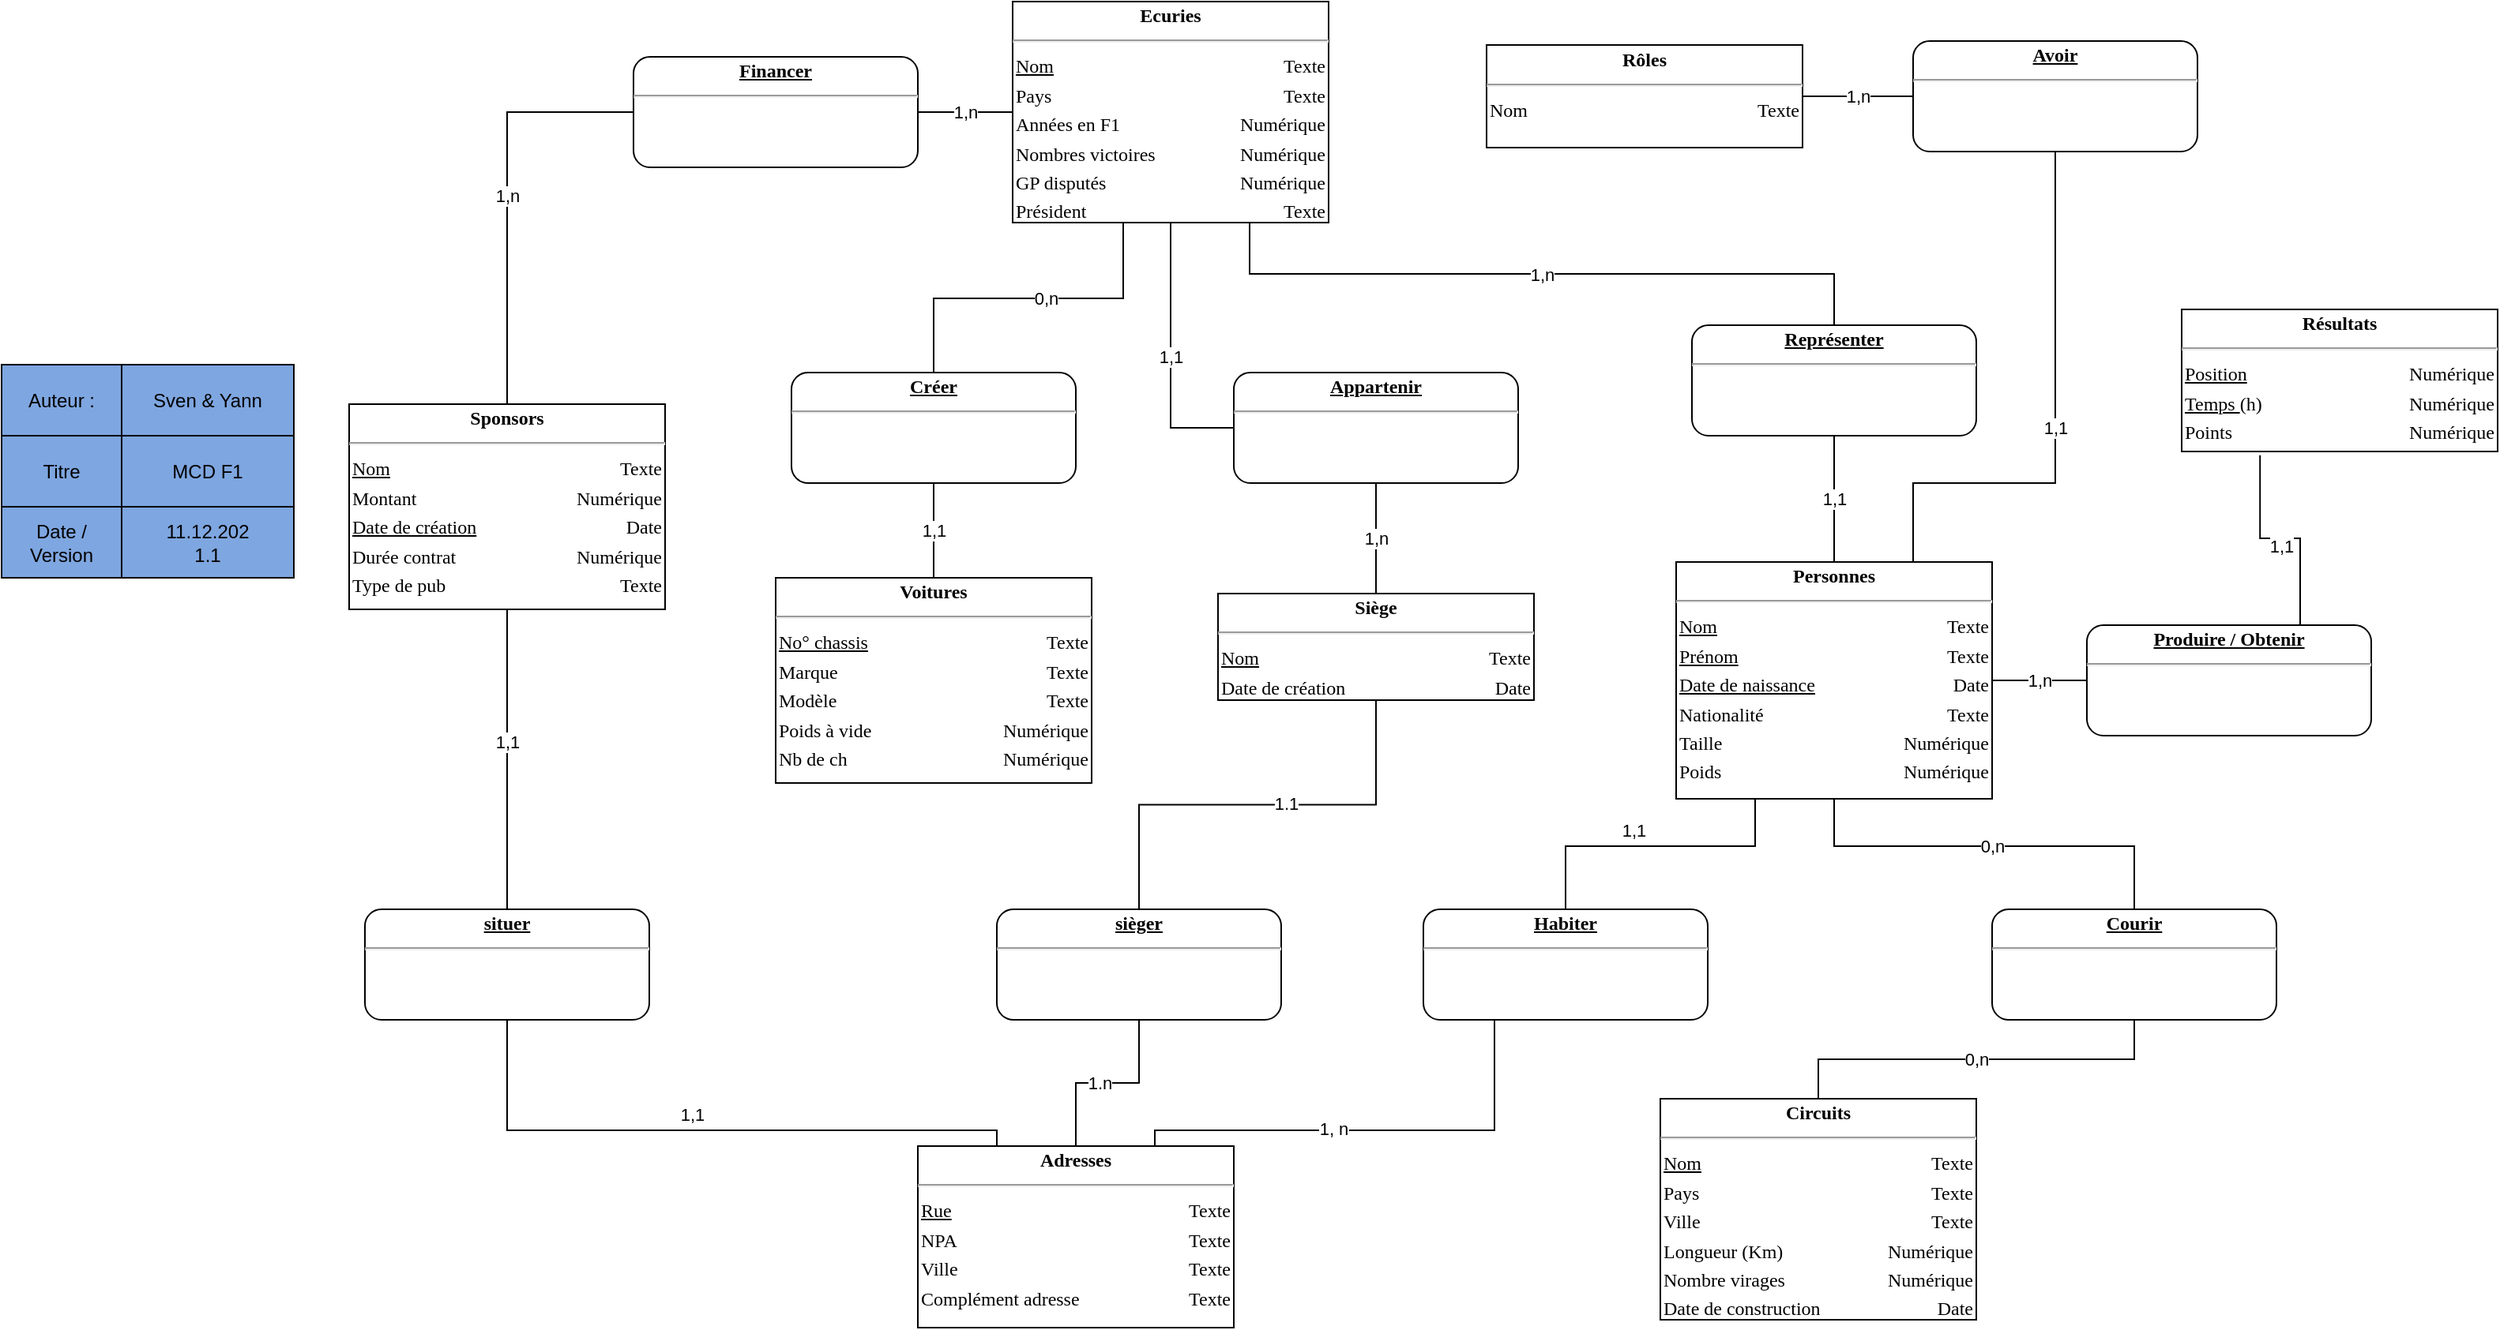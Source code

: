 <mxfile version="13.7.3" type="device"><diagram id="p0hNzrpb8Qug_phKHFVZ" name="Page-1"><mxGraphModel dx="4757" dy="2303" grid="1" gridSize="10" guides="1" tooltips="1" connect="1" arrows="1" fold="1" page="1" pageScale="1" pageWidth="1654" pageHeight="1169" math="0" shadow="0"><root><mxCell id="0"/><mxCell id="1" parent="0"/><mxCell id="Kp-vCIMaHbCbsByzR3kw-21" value="1,n" style="edgeStyle=orthogonalEdgeStyle;rounded=0;orthogonalLoop=1;jettySize=auto;html=1;exitX=0.75;exitY=1;exitDx=0;exitDy=0;entryX=0.5;entryY=0;entryDx=0;entryDy=0;endArrow=none;endFill=0;" parent="1" source="Kp-vCIMaHbCbsByzR3kw-7" target="Kp-vCIMaHbCbsByzR3kw-14" edge="1"><mxGeometry relative="1" as="geometry"/></mxCell><mxCell id="Kp-vCIMaHbCbsByzR3kw-25" value="1,1" style="edgeStyle=orthogonalEdgeStyle;rounded=0;orthogonalLoop=1;jettySize=auto;html=1;exitX=0.5;exitY=1;exitDx=0;exitDy=0;entryX=0;entryY=0.5;entryDx=0;entryDy=0;endArrow=none;endFill=0;" parent="1" source="Kp-vCIMaHbCbsByzR3kw-7" target="Kp-vCIMaHbCbsByzR3kw-20" edge="1"><mxGeometry relative="1" as="geometry"/></mxCell><mxCell id="Kp-vCIMaHbCbsByzR3kw-40" value="0,n" style="edgeStyle=orthogonalEdgeStyle;rounded=0;orthogonalLoop=1;jettySize=auto;html=1;exitX=0.25;exitY=1;exitDx=0;exitDy=0;entryX=0.5;entryY=0;entryDx=0;entryDy=0;endArrow=none;endFill=0;" parent="1" source="Kp-vCIMaHbCbsByzR3kw-7" target="Kp-vCIMaHbCbsByzR3kw-39" edge="1"><mxGeometry relative="1" as="geometry"><Array as="points"><mxPoint x="-920" y="288"/><mxPoint x="-1040" y="288"/></Array></mxGeometry></mxCell><mxCell id="Kp-vCIMaHbCbsByzR3kw-7" value="&lt;div style=&quot;box-sizing: border-box ; width: 100% ; padding: 2px&quot;&gt;&lt;b&gt;Ecuries&lt;/b&gt;&lt;/div&gt;&lt;hr&gt;&lt;table style=&quot;width: 100% ; font-size: 1em&quot; cellpadding=&quot;2&quot; cellspacing=&quot;0&quot;&gt;&lt;tbody&gt;&lt;tr&gt;&lt;td style=&quot;text-align: left&quot;&gt;&lt;u&gt;Nom&lt;/u&gt;&lt;/td&gt;&lt;td style=&quot;text-align: right&quot;&gt;Texte&lt;br&gt;&lt;/td&gt;&lt;/tr&gt;&lt;tr&gt;&lt;td style=&quot;text-align: left&quot;&gt;Pays&lt;br&gt;&lt;/td&gt;&lt;td style=&quot;text-align: right&quot;&gt;Texte&lt;br&gt;&lt;/td&gt;&lt;/tr&gt;&lt;tr&gt;&lt;td style=&quot;text-align: left&quot;&gt;Années en F1&lt;/td&gt;&lt;td style=&quot;text-align: right&quot;&gt;Numérique&lt;br&gt;&lt;/td&gt;&lt;/tr&gt;&lt;tr&gt;&lt;td style=&quot;text-align: left&quot;&gt;Nombres victoires&lt;/td&gt;&lt;td style=&quot;text-align: right&quot;&gt;Numérique&lt;/td&gt;&lt;/tr&gt;&lt;tr&gt;&lt;td style=&quot;text-align: left&quot;&gt;GP disputés&lt;/td&gt;&lt;td style=&quot;text-align: right&quot;&gt;Numérique&lt;/td&gt;&lt;/tr&gt;&lt;tr&gt;&lt;td style=&quot;text-align: left&quot;&gt;Président&lt;/td&gt;&lt;td style=&quot;text-align: right&quot;&gt;Texte&lt;/td&gt;&lt;/tr&gt;&lt;/tbody&gt;&lt;/table&gt;" style="verticalAlign=top;align=center;overflow=fill;html=1;rounded=0;shadow=0;comic=0;labelBackgroundColor=none;strokeColor=#000000;strokeWidth=1;fillColor=#ffffff;fontFamily=Verdana;fontSize=12;fontColor=#000000;" parent="1" vertex="1"><mxGeometry x="-990" y="100" width="200" height="140" as="geometry"/></mxCell><mxCell id="Kp-vCIMaHbCbsByzR3kw-17" value="1,n" style="edgeStyle=orthogonalEdgeStyle;rounded=0;orthogonalLoop=1;jettySize=auto;html=1;exitX=0.5;exitY=0;exitDx=0;exitDy=0;entryX=0;entryY=0.5;entryDx=0;entryDy=0;endArrow=none;endFill=0;" parent="1" source="Kp-vCIMaHbCbsByzR3kw-8" target="Kp-vCIMaHbCbsByzR3kw-16" edge="1"><mxGeometry relative="1" as="geometry"/></mxCell><mxCell id="1D_Q2oeQnDk2MMy51cUy-13" style="edgeStyle=orthogonalEdgeStyle;rounded=0;orthogonalLoop=1;jettySize=auto;html=1;exitX=0.5;exitY=1;exitDx=0;exitDy=0;entryX=0.5;entryY=0;entryDx=0;entryDy=0;endArrow=none;endFill=0;" parent="1" source="Kp-vCIMaHbCbsByzR3kw-8" target="1D_Q2oeQnDk2MMy51cUy-9" edge="1"><mxGeometry relative="1" as="geometry"/></mxCell><mxCell id="mrUoFrG_KdW3Fah00uZw-1" value="1,1" style="edgeLabel;html=1;align=center;verticalAlign=middle;resizable=0;points=[];" parent="1D_Q2oeQnDk2MMy51cUy-13" vertex="1" connectable="0"><mxGeometry x="-0.292" y="1" relative="1" as="geometry"><mxPoint x="-1" y="16.67" as="offset"/></mxGeometry></mxCell><mxCell id="Kp-vCIMaHbCbsByzR3kw-8" value="&lt;div style=&quot;box-sizing: border-box ; width: 100% ; padding: 2px&quot;&gt;&lt;span style=&quot;background-color: rgb(255 , 255 , 255)&quot;&gt;&lt;b&gt;Sponsors&lt;/b&gt;&lt;/span&gt;&lt;/div&gt;&lt;hr&gt;&lt;table style=&quot;width: 100% ; font-size: 1em&quot; cellpadding=&quot;2&quot; cellspacing=&quot;0&quot;&gt;&lt;tbody&gt;&lt;tr&gt;&lt;td style=&quot;text-align: left&quot;&gt;&lt;u&gt;Nom&lt;/u&gt;&lt;/td&gt;&lt;td style=&quot;text-align: right&quot;&gt;Texte&lt;br&gt;&lt;/td&gt;&lt;/tr&gt;&lt;tr&gt;&lt;td style=&quot;text-align: left&quot;&gt;Montant&lt;/td&gt;&lt;td style=&quot;text-align: right&quot;&gt;Numérique&lt;br&gt;&lt;/td&gt;&lt;/tr&gt;&lt;tr&gt;&lt;td style=&quot;text-align: left&quot;&gt;&lt;u&gt;Date de création&lt;/u&gt;&lt;/td&gt;&lt;td style=&quot;text-align: right&quot;&gt;Date&lt;br&gt;&lt;/td&gt;&lt;/tr&gt;&lt;tr&gt;&lt;td style=&quot;text-align: left&quot;&gt;Durée contrat&lt;/td&gt;&lt;td style=&quot;text-align: right&quot;&gt;Numérique&lt;/td&gt;&lt;/tr&gt;&lt;tr&gt;&lt;td style=&quot;text-align: left&quot;&gt;Type de pub&lt;/td&gt;&lt;td style=&quot;text-align: right&quot;&gt;Texte&lt;/td&gt;&lt;/tr&gt;&lt;/tbody&gt;&lt;/table&gt;" style="verticalAlign=top;align=center;overflow=fill;html=1;rounded=0;shadow=0;comic=0;labelBackgroundColor=none;strokeColor=#000000;strokeWidth=1;fillColor=#ffffff;fontFamily=Verdana;fontSize=12;fontColor=#000000;" parent="1" vertex="1"><mxGeometry x="-1410" y="355" width="200" height="130" as="geometry"/></mxCell><mxCell id="Kp-vCIMaHbCbsByzR3kw-30" value="0,n" style="edgeStyle=orthogonalEdgeStyle;rounded=0;orthogonalLoop=1;jettySize=auto;html=1;exitX=0.5;exitY=1;exitDx=0;exitDy=0;endArrow=none;endFill=0;entryX=0.5;entryY=0;entryDx=0;entryDy=0;" parent="1" source="Kp-vCIMaHbCbsByzR3kw-10" target="Kp-vCIMaHbCbsByzR3kw-29" edge="1"><mxGeometry relative="1" as="geometry"><mxPoint x="-450" y="805" as="targetPoint"/><Array as="points"><mxPoint x="-470" y="635"/><mxPoint x="-280" y="635"/></Array></mxGeometry></mxCell><mxCell id="1D_Q2oeQnDk2MMy51cUy-7" style="edgeStyle=orthogonalEdgeStyle;rounded=0;orthogonalLoop=1;jettySize=auto;html=1;exitX=0.25;exitY=1;exitDx=0;exitDy=0;entryX=0.5;entryY=0;entryDx=0;entryDy=0;endArrow=none;endFill=0;" parent="1" source="Kp-vCIMaHbCbsByzR3kw-10" target="1D_Q2oeQnDk2MMy51cUy-3" edge="1"><mxGeometry relative="1" as="geometry"><Array as="points"><mxPoint x="-520" y="635"/><mxPoint x="-640" y="635"/></Array></mxGeometry></mxCell><mxCell id="mrUoFrG_KdW3Fah00uZw-5" value="1,1" style="edgeLabel;html=1;align=center;verticalAlign=middle;resizable=0;points=[];" parent="1D_Q2oeQnDk2MMy51cUy-7" vertex="1" connectable="0"><mxGeometry x="0.126" y="1" relative="1" as="geometry"><mxPoint y="-11" as="offset"/></mxGeometry></mxCell><mxCell id="Kp-vCIMaHbCbsByzR3kw-10" value="&lt;div style=&quot;box-sizing: border-box ; width: 100% ; padding: 2px&quot;&gt;&lt;span style=&quot;background-color: rgb(255 , 255 , 255)&quot;&gt;&lt;b&gt;Personnes&lt;/b&gt;&lt;/span&gt;&lt;/div&gt;&lt;hr&gt;&lt;table style=&quot;width: 100% ; font-size: 1em&quot; cellpadding=&quot;2&quot; cellspacing=&quot;0&quot;&gt;&lt;tbody&gt;&lt;tr&gt;&lt;td style=&quot;text-align: left&quot;&gt;&lt;u&gt;Nom&lt;/u&gt;&lt;/td&gt;&lt;td style=&quot;text-align: right&quot;&gt;Texte&lt;/td&gt;&lt;/tr&gt;&lt;tr&gt;&lt;td style=&quot;text-align: left&quot;&gt;&lt;u&gt;Prénom&lt;/u&gt;&lt;br&gt;&lt;/td&gt;&lt;td style=&quot;text-align: right&quot;&gt;Texte&lt;/td&gt;&lt;/tr&gt;&lt;tr&gt;&lt;td style=&quot;text-align: left&quot;&gt;&lt;u&gt;Date de naissance&lt;/u&gt;&lt;/td&gt;&lt;td style=&quot;text-align: right&quot;&gt;Date&lt;/td&gt;&lt;/tr&gt;&lt;tr&gt;&lt;td style=&quot;text-align: left&quot;&gt;Nationalité&lt;/td&gt;&lt;td style=&quot;text-align: right&quot;&gt;Texte&lt;/td&gt;&lt;/tr&gt;&lt;tr&gt;&lt;td style=&quot;text-align: left&quot;&gt;Taille&lt;/td&gt;&lt;td style=&quot;text-align: right&quot;&gt;Numérique&lt;/td&gt;&lt;/tr&gt;&lt;tr&gt;&lt;td style=&quot;text-align: left&quot;&gt;Poids&lt;/td&gt;&lt;td style=&quot;text-align: right&quot;&gt;Numérique&lt;/td&gt;&lt;/tr&gt;&lt;tr&gt;&lt;td style=&quot;text-align: left&quot;&gt;&lt;br&gt;&lt;/td&gt;&lt;td style=&quot;text-align: right&quot;&gt;&lt;br&gt;&lt;/td&gt;&lt;/tr&gt;&lt;/tbody&gt;&lt;/table&gt;" style="verticalAlign=top;align=center;overflow=fill;html=1;rounded=0;shadow=0;comic=0;labelBackgroundColor=none;strokeColor=#000000;strokeWidth=1;fillColor=#ffffff;fontFamily=Verdana;fontSize=12;fontColor=#000000;" parent="1" vertex="1"><mxGeometry x="-570" y="455" width="200" height="150" as="geometry"/></mxCell><mxCell id="1D_Q2oeQnDk2MMy51cUy-11" style="edgeStyle=orthogonalEdgeStyle;rounded=0;orthogonalLoop=1;jettySize=auto;html=1;exitX=0.5;exitY=1;exitDx=0;exitDy=0;entryX=0.5;entryY=0;entryDx=0;entryDy=0;endArrow=none;endFill=0;" parent="1" source="Kp-vCIMaHbCbsByzR3kw-11" target="1D_Q2oeQnDk2MMy51cUy-8" edge="1"><mxGeometry relative="1" as="geometry"/></mxCell><mxCell id="mrUoFrG_KdW3Fah00uZw-3" value="1.1" style="edgeLabel;html=1;align=center;verticalAlign=middle;resizable=0;points=[];" parent="1D_Q2oeQnDk2MMy51cUy-11" vertex="1" connectable="0"><mxGeometry x="-0.121" y="-1" relative="1" as="geometry"><mxPoint as="offset"/></mxGeometry></mxCell><mxCell id="Kp-vCIMaHbCbsByzR3kw-11" value="&lt;div style=&quot;box-sizing: border-box ; width: 100% ; padding: 2px&quot;&gt;&lt;span style=&quot;background-color: rgb(255 , 255 , 255)&quot;&gt;&lt;b&gt;Siège&lt;/b&gt;&lt;/span&gt;&lt;/div&gt;&lt;hr&gt;&lt;table style=&quot;width: 100% ; font-size: 1em&quot; cellpadding=&quot;2&quot; cellspacing=&quot;0&quot;&gt;&lt;tbody&gt;&lt;tr&gt;&lt;td style=&quot;text-align: left&quot;&gt;&lt;u&gt;Nom&lt;/u&gt;&lt;/td&gt;&lt;td style=&quot;text-align: right&quot;&gt;Texte&lt;/td&gt;&lt;/tr&gt;&lt;tr&gt;&lt;td style=&quot;text-align: left&quot;&gt;Date de création&lt;br&gt;&lt;/td&gt;&lt;td style=&quot;text-align: right&quot;&gt;Date&lt;/td&gt;&lt;/tr&gt;&lt;tr&gt;&lt;td style=&quot;text-align: left&quot;&gt;&lt;/td&gt;&lt;td style=&quot;text-align: right&quot;&gt;&lt;/td&gt;&lt;/tr&gt;&lt;tr&gt;&lt;td&gt;&lt;br&gt;&lt;/td&gt;&lt;td&gt;&lt;br&gt;&lt;/td&gt;&lt;/tr&gt;&lt;/tbody&gt;&lt;/table&gt;" style="verticalAlign=top;align=center;overflow=fill;html=1;rounded=0;shadow=0;comic=0;labelBackgroundColor=none;strokeColor=#000000;strokeWidth=1;fillColor=#ffffff;fontFamily=Verdana;fontSize=12;fontColor=#000000;" parent="1" vertex="1"><mxGeometry x="-860" y="475" width="200" height="67.5" as="geometry"/></mxCell><mxCell id="Kp-vCIMaHbCbsByzR3kw-34" value="1,1" style="edgeStyle=orthogonalEdgeStyle;rounded=0;orthogonalLoop=1;jettySize=auto;html=1;exitX=0.248;exitY=1.026;exitDx=0;exitDy=0;entryX=0.75;entryY=0;entryDx=0;entryDy=0;endArrow=none;endFill=0;exitPerimeter=0;" parent="1" source="Kp-vCIMaHbCbsByzR3kw-12" target="Kp-vCIMaHbCbsByzR3kw-27" edge="1"><mxGeometry y="-5" relative="1" as="geometry"><mxPoint as="offset"/></mxGeometry></mxCell><mxCell id="Kp-vCIMaHbCbsByzR3kw-12" value="&lt;div style=&quot;box-sizing: border-box ; width: 100% ; padding: 2px&quot;&gt;&lt;span style=&quot;background-color: rgb(255 , 255 , 255)&quot;&gt;&lt;b&gt;Résultats&lt;/b&gt;&lt;/span&gt;&lt;/div&gt;&lt;hr&gt;&lt;table style=&quot;width: 100% ; font-size: 1em&quot; cellpadding=&quot;2&quot; cellspacing=&quot;0&quot;&gt;&lt;tbody&gt;&lt;tr&gt;&lt;td style=&quot;text-align: left&quot;&gt;&lt;u&gt;Position&lt;/u&gt;&lt;/td&gt;&lt;td style=&quot;text-align: right&quot;&gt;Numérique&lt;br&gt;&lt;/td&gt;&lt;/tr&gt;&lt;tr&gt;&lt;td style=&quot;text-align: left&quot;&gt;&lt;u&gt;Temps &lt;/u&gt;(h)&lt;br&gt;&lt;/td&gt;&lt;td style=&quot;text-align: right&quot;&gt;Numérique&lt;/td&gt;&lt;/tr&gt;&lt;tr&gt;&lt;td style=&quot;text-align: left&quot;&gt;Points&lt;/td&gt;&lt;td style=&quot;text-align: right&quot;&gt;Numérique&lt;/td&gt;&lt;/tr&gt;&lt;/tbody&gt;&lt;/table&gt;" style="verticalAlign=top;align=center;overflow=fill;html=1;rounded=0;shadow=0;comic=0;labelBackgroundColor=none;strokeColor=#000000;strokeWidth=1;fillColor=#ffffff;fontFamily=Verdana;fontSize=12;fontColor=#000000;" parent="1" vertex="1"><mxGeometry x="-250" y="295" width="200" height="90" as="geometry"/></mxCell><mxCell id="Kp-vCIMaHbCbsByzR3kw-13" value="&lt;div style=&quot;box-sizing: border-box ; width: 100% ; padding: 2px&quot;&gt;&lt;span style=&quot;background-color: rgb(255 , 255 , 255)&quot;&gt;&lt;b&gt;Circuits&lt;/b&gt;&lt;/span&gt;&lt;/div&gt;&lt;hr&gt;&lt;table style=&quot;width: 100% ; font-size: 1em&quot; cellpadding=&quot;2&quot; cellspacing=&quot;0&quot;&gt;&lt;tbody&gt;&lt;tr&gt;&lt;td style=&quot;text-align: left&quot;&gt;&lt;u&gt;Nom&lt;/u&gt;&lt;/td&gt;&lt;td style=&quot;text-align: right&quot;&gt;Texte&lt;/td&gt;&lt;/tr&gt;&lt;tr&gt;&lt;td style=&quot;text-align: left&quot;&gt;Pays&lt;br&gt;&lt;/td&gt;&lt;td style=&quot;text-align: right&quot;&gt;Texte&lt;/td&gt;&lt;/tr&gt;&lt;tr&gt;&lt;td style=&quot;text-align: left&quot;&gt;Ville&lt;/td&gt;&lt;td style=&quot;text-align: right&quot;&gt;Texte&lt;/td&gt;&lt;/tr&gt;&lt;tr&gt;&lt;td style=&quot;text-align: left&quot;&gt;Longueur (Km)&lt;/td&gt;&lt;td style=&quot;text-align: right&quot;&gt;Numérique&lt;/td&gt;&lt;/tr&gt;&lt;tr&gt;&lt;td style=&quot;text-align: left&quot;&gt;Nombre virages&lt;/td&gt;&lt;td style=&quot;text-align: right&quot;&gt;Numérique&lt;/td&gt;&lt;/tr&gt;&lt;tr&gt;&lt;td style=&quot;text-align: left&quot;&gt;Date de construction&lt;/td&gt;&lt;td style=&quot;text-align: right&quot;&gt;Date&lt;/td&gt;&lt;/tr&gt;&lt;/tbody&gt;&lt;/table&gt;" style="verticalAlign=top;align=center;overflow=fill;html=1;rounded=0;shadow=0;comic=0;labelBackgroundColor=none;strokeColor=#000000;strokeWidth=1;fillColor=#ffffff;fontFamily=Verdana;fontSize=12;fontColor=#000000;" parent="1" vertex="1"><mxGeometry x="-580" y="795" width="200" height="140" as="geometry"/></mxCell><mxCell id="Kp-vCIMaHbCbsByzR3kw-22" value="1,1" style="edgeStyle=orthogonalEdgeStyle;rounded=0;orthogonalLoop=1;jettySize=auto;html=1;exitX=0.5;exitY=1;exitDx=0;exitDy=0;entryX=0.5;entryY=0;entryDx=0;entryDy=0;endArrow=none;endFill=0;" parent="1" source="Kp-vCIMaHbCbsByzR3kw-14" target="Kp-vCIMaHbCbsByzR3kw-10" edge="1"><mxGeometry relative="1" as="geometry"/></mxCell><mxCell id="Kp-vCIMaHbCbsByzR3kw-14" value="&lt;div style=&quot;box-sizing: border-box ; width: 100% ; padding: 2px&quot;&gt;&lt;span style=&quot;background-color: rgb(255 , 255 , 255)&quot;&gt;&lt;b&gt;&lt;u&gt;Représenter&lt;/u&gt;&lt;/b&gt;&lt;/span&gt;&lt;/div&gt;&lt;hr&gt;&lt;table style=&quot;width: 100% ; font-size: 1em&quot; cellpadding=&quot;2&quot; cellspacing=&quot;0&quot;&gt;&lt;tbody&gt;&lt;tr&gt;&lt;td style=&quot;text-align: left&quot;&gt;&lt;br&gt;&lt;/td&gt;&lt;td style=&quot;text-align: right&quot;&gt;&lt;br&gt;&lt;/td&gt;&lt;/tr&gt;&lt;tr&gt;&lt;td style=&quot;text-align: left&quot;&gt;&lt;br&gt;&lt;/td&gt;&lt;td style=&quot;text-align: right&quot;&gt;&lt;br&gt;&lt;/td&gt;&lt;/tr&gt;&lt;/tbody&gt;&lt;/table&gt;" style="verticalAlign=top;align=center;overflow=fill;html=1;rounded=1;shadow=0;comic=0;labelBackgroundColor=none;strokeColor=#000000;strokeWidth=1;fillColor=#ffffff;fontFamily=Verdana;fontSize=12;fontColor=#000000;" parent="1" vertex="1"><mxGeometry x="-560" y="305" width="180" height="70" as="geometry"/></mxCell><mxCell id="Kp-vCIMaHbCbsByzR3kw-18" value="1,n" style="edgeStyle=orthogonalEdgeStyle;rounded=0;orthogonalLoop=1;jettySize=auto;html=1;exitX=1;exitY=0.5;exitDx=0;exitDy=0;entryX=0;entryY=0.5;entryDx=0;entryDy=0;endArrow=none;endFill=0;" parent="1" source="Kp-vCIMaHbCbsByzR3kw-16" target="Kp-vCIMaHbCbsByzR3kw-7" edge="1"><mxGeometry relative="1" as="geometry"/></mxCell><mxCell id="Kp-vCIMaHbCbsByzR3kw-16" value="&lt;div style=&quot;box-sizing: border-box ; width: 100% ; padding: 2px&quot;&gt;&lt;span style=&quot;background-color: rgb(255 , 255 , 255)&quot;&gt;&lt;b&gt;&lt;u&gt;Financer&lt;/u&gt;&lt;/b&gt;&lt;/span&gt;&lt;/div&gt;&lt;hr&gt;&lt;table style=&quot;width: 100% ; font-size: 1em&quot; cellpadding=&quot;2&quot; cellspacing=&quot;0&quot;&gt;&lt;tbody&gt;&lt;tr&gt;&lt;td style=&quot;text-align: left&quot;&gt;&lt;/td&gt;&lt;td style=&quot;text-align: right&quot;&gt;&lt;br&gt;&lt;/td&gt;&lt;/tr&gt;&lt;tr&gt;&lt;td style=&quot;text-align: left&quot;&gt;&lt;br&gt;&lt;/td&gt;&lt;td style=&quot;text-align: right&quot;&gt;&lt;br&gt;&lt;/td&gt;&lt;/tr&gt;&lt;/tbody&gt;&lt;/table&gt;" style="verticalAlign=top;align=center;overflow=fill;html=1;rounded=1;shadow=0;comic=0;labelBackgroundColor=none;strokeColor=#000000;strokeWidth=1;fillColor=#ffffff;fontFamily=Verdana;fontSize=12;fontColor=#000000;" parent="1" vertex="1"><mxGeometry x="-1230" y="135" width="180" height="70" as="geometry"/></mxCell><mxCell id="Kp-vCIMaHbCbsByzR3kw-26" value="1,n" style="edgeStyle=orthogonalEdgeStyle;rounded=0;orthogonalLoop=1;jettySize=auto;html=1;exitX=0.5;exitY=1;exitDx=0;exitDy=0;entryX=0.5;entryY=0;entryDx=0;entryDy=0;endArrow=none;endFill=0;" parent="1" source="Kp-vCIMaHbCbsByzR3kw-20" target="Kp-vCIMaHbCbsByzR3kw-11" edge="1"><mxGeometry relative="1" as="geometry"/></mxCell><mxCell id="Kp-vCIMaHbCbsByzR3kw-20" value="&lt;div style=&quot;box-sizing: border-box ; width: 100% ; padding: 2px&quot;&gt;&lt;span style=&quot;background-color: rgb(255 , 255 , 255)&quot;&gt;&lt;b&gt;&lt;u&gt;Appartenir&lt;/u&gt;&lt;/b&gt;&lt;/span&gt;&lt;/div&gt;&lt;hr&gt;&lt;table style=&quot;width: 100% ; font-size: 1em&quot; cellpadding=&quot;2&quot; cellspacing=&quot;0&quot;&gt;&lt;tbody&gt;&lt;tr&gt;&lt;td style=&quot;text-align: left&quot;&gt;&lt;br&gt;&lt;/td&gt;&lt;td style=&quot;text-align: right&quot;&gt;&lt;br&gt;&lt;/td&gt;&lt;/tr&gt;&lt;tr&gt;&lt;td style=&quot;text-align: left&quot;&gt;&lt;br&gt;&lt;/td&gt;&lt;td style=&quot;text-align: right&quot;&gt;&lt;br&gt;&lt;/td&gt;&lt;/tr&gt;&lt;/tbody&gt;&lt;/table&gt;" style="verticalAlign=top;align=center;overflow=fill;html=1;rounded=1;shadow=0;comic=0;labelBackgroundColor=none;strokeColor=#000000;strokeWidth=1;fillColor=#ffffff;fontFamily=Verdana;fontSize=12;fontColor=#000000;" parent="1" vertex="1"><mxGeometry x="-850" y="335" width="180" height="70" as="geometry"/></mxCell><mxCell id="Kp-vCIMaHbCbsByzR3kw-35" value="1,n" style="edgeStyle=orthogonalEdgeStyle;rounded=0;orthogonalLoop=1;jettySize=auto;html=1;exitX=0;exitY=0.5;exitDx=0;exitDy=0;entryX=1;entryY=0.5;entryDx=0;entryDy=0;endArrow=none;endFill=0;" parent="1" source="Kp-vCIMaHbCbsByzR3kw-27" target="Kp-vCIMaHbCbsByzR3kw-10" edge="1"><mxGeometry relative="1" as="geometry"/></mxCell><mxCell id="Kp-vCIMaHbCbsByzR3kw-27" value="&lt;div style=&quot;box-sizing: border-box ; width: 100% ; padding: 2px&quot;&gt;&lt;span style=&quot;background-color: rgb(255 , 255 , 255)&quot;&gt;&lt;b&gt;&lt;u&gt;Produire / Obtenir&lt;/u&gt;&lt;/b&gt;&lt;/span&gt;&lt;/div&gt;&lt;hr&gt;&lt;table style=&quot;width: 100% ; font-size: 1em&quot; cellpadding=&quot;2&quot; cellspacing=&quot;0&quot;&gt;&lt;tbody&gt;&lt;tr&gt;&lt;td style=&quot;text-align: left&quot;&gt;&lt;/td&gt;&lt;td style=&quot;text-align: right&quot;&gt;&lt;br&gt;&lt;/td&gt;&lt;/tr&gt;&lt;tr&gt;&lt;td style=&quot;text-align: left&quot;&gt;&lt;br&gt;&lt;/td&gt;&lt;td style=&quot;text-align: right&quot;&gt;&lt;br&gt;&lt;/td&gt;&lt;/tr&gt;&lt;/tbody&gt;&lt;/table&gt;" style="verticalAlign=top;align=center;overflow=fill;html=1;rounded=1;shadow=0;comic=0;labelBackgroundColor=none;strokeColor=#000000;strokeWidth=1;fillColor=#ffffff;fontFamily=Verdana;fontSize=12;fontColor=#000000;" parent="1" vertex="1"><mxGeometry x="-310" y="495" width="180" height="70" as="geometry"/></mxCell><mxCell id="Kp-vCIMaHbCbsByzR3kw-31" value="0,n" style="edgeStyle=orthogonalEdgeStyle;rounded=0;orthogonalLoop=1;jettySize=auto;html=1;exitX=0.5;exitY=1;exitDx=0;exitDy=0;entryX=0.5;entryY=0;entryDx=0;entryDy=0;endArrow=none;endFill=0;" parent="1" source="Kp-vCIMaHbCbsByzR3kw-29" target="Kp-vCIMaHbCbsByzR3kw-13" edge="1"><mxGeometry relative="1" as="geometry"/></mxCell><mxCell id="Kp-vCIMaHbCbsByzR3kw-29" value="&lt;div style=&quot;box-sizing: border-box ; width: 100% ; padding: 2px&quot;&gt;&lt;span style=&quot;background-color: rgb(255 , 255 , 255)&quot;&gt;&lt;b&gt;&lt;u&gt;Courir&lt;/u&gt;&lt;/b&gt;&lt;/span&gt;&lt;/div&gt;&lt;hr&gt;&lt;table style=&quot;width: 100% ; font-size: 1em&quot; cellpadding=&quot;2&quot; cellspacing=&quot;0&quot;&gt;&lt;tbody&gt;&lt;tr&gt;&lt;td style=&quot;text-align: left&quot;&gt;&lt;/td&gt;&lt;td style=&quot;text-align: right&quot;&gt;&lt;br&gt;&lt;/td&gt;&lt;/tr&gt;&lt;tr&gt;&lt;td style=&quot;text-align: left&quot;&gt;&lt;br&gt;&lt;/td&gt;&lt;td style=&quot;text-align: right&quot;&gt;&lt;br&gt;&lt;/td&gt;&lt;/tr&gt;&lt;/tbody&gt;&lt;/table&gt;" style="verticalAlign=top;align=center;overflow=fill;html=1;rounded=1;shadow=0;comic=0;labelBackgroundColor=none;strokeColor=#000000;strokeWidth=1;fillColor=#ffffff;fontFamily=Verdana;fontSize=12;fontColor=#000000;" parent="1" vertex="1"><mxGeometry x="-370" y="675" width="180" height="70" as="geometry"/></mxCell><mxCell id="Kp-vCIMaHbCbsByzR3kw-38" value="&lt;div style=&quot;box-sizing: border-box ; width: 100% ; padding: 2px&quot;&gt;&lt;span style=&quot;background-color: rgb(255 , 255 , 255)&quot;&gt;&lt;b&gt;Voitures&lt;/b&gt;&lt;/span&gt;&lt;/div&gt;&lt;hr&gt;&lt;table style=&quot;width: 100% ; font-size: 1em&quot; cellpadding=&quot;2&quot; cellspacing=&quot;0&quot;&gt;&lt;tbody&gt;&lt;tr&gt;&lt;td style=&quot;text-align: left&quot;&gt;&lt;u&gt;No° chassis&lt;/u&gt;&lt;/td&gt;&lt;td style=&quot;text-align: right&quot;&gt;Texte&lt;/td&gt;&lt;/tr&gt;&lt;tr&gt;&lt;td style=&quot;text-align: left&quot;&gt;Marque&lt;/td&gt;&lt;td style=&quot;text-align: right&quot;&gt;Texte&lt;/td&gt;&lt;/tr&gt;&lt;tr&gt;&lt;td style=&quot;text-align: left&quot;&gt;Modèle&lt;/td&gt;&lt;td style=&quot;text-align: right&quot;&gt;Texte&lt;/td&gt;&lt;/tr&gt;&lt;tr&gt;&lt;td style=&quot;text-align: left&quot;&gt;Poids à vide&lt;/td&gt;&lt;td style=&quot;text-align: right&quot;&gt;Numérique&lt;/td&gt;&lt;/tr&gt;&lt;tr&gt;&lt;td style=&quot;text-align: left&quot;&gt;Nb de ch&lt;/td&gt;&lt;td style=&quot;text-align: right&quot;&gt;Numérique&lt;/td&gt;&lt;/tr&gt;&lt;/tbody&gt;&lt;/table&gt;" style="verticalAlign=top;align=center;overflow=fill;html=1;rounded=0;shadow=0;comic=0;labelBackgroundColor=none;strokeColor=#000000;strokeWidth=1;fillColor=#ffffff;fontFamily=Verdana;fontSize=12;fontColor=#000000;" parent="1" vertex="1"><mxGeometry x="-1140" y="465" width="200" height="130" as="geometry"/></mxCell><mxCell id="Kp-vCIMaHbCbsByzR3kw-41" value="1,1" style="edgeStyle=orthogonalEdgeStyle;rounded=0;orthogonalLoop=1;jettySize=auto;html=1;exitX=0.5;exitY=1;exitDx=0;exitDy=0;entryX=0.5;entryY=0;entryDx=0;entryDy=0;endArrow=none;endFill=0;" parent="1" source="Kp-vCIMaHbCbsByzR3kw-39" target="Kp-vCIMaHbCbsByzR3kw-38" edge="1"><mxGeometry relative="1" as="geometry"/></mxCell><mxCell id="Kp-vCIMaHbCbsByzR3kw-39" value="&lt;div style=&quot;box-sizing: border-box ; width: 100% ; padding: 2px&quot;&gt;&lt;span style=&quot;background-color: rgb(255 , 255 , 255)&quot;&gt;&lt;b&gt;&lt;u&gt;Créer&lt;/u&gt;&lt;/b&gt;&lt;/span&gt;&lt;/div&gt;&lt;hr&gt;&lt;table style=&quot;width: 100% ; font-size: 1em&quot; cellpadding=&quot;2&quot; cellspacing=&quot;0&quot;&gt;&lt;tbody&gt;&lt;tr&gt;&lt;td style=&quot;text-align: left&quot;&gt;&lt;br&gt;&lt;/td&gt;&lt;td style=&quot;text-align: right&quot;&gt;&lt;/td&gt;&lt;/tr&gt;&lt;tr&gt;&lt;td style=&quot;text-align: left&quot;&gt;&lt;br&gt;&lt;/td&gt;&lt;td style=&quot;text-align: right&quot;&gt;&lt;br&gt;&lt;/td&gt;&lt;/tr&gt;&lt;/tbody&gt;&lt;/table&gt;" style="verticalAlign=top;align=center;overflow=fill;html=1;rounded=1;shadow=0;comic=0;labelBackgroundColor=none;strokeColor=#000000;strokeWidth=1;fillColor=#ffffff;fontFamily=Verdana;fontSize=12;fontColor=#000000;" parent="1" vertex="1"><mxGeometry x="-1130" y="335" width="180" height="70" as="geometry"/></mxCell><mxCell id="Kp-vCIMaHbCbsByzR3kw-46" value="1,1" style="edgeStyle=orthogonalEdgeStyle;rounded=0;orthogonalLoop=1;jettySize=auto;html=1;exitX=0.5;exitY=1;exitDx=0;exitDy=0;entryX=0.75;entryY=0;entryDx=0;entryDy=0;endArrow=none;endFill=0;" parent="1" source="Kp-vCIMaHbCbsByzR3kw-42" target="Kp-vCIMaHbCbsByzR3kw-10" edge="1"><mxGeometry relative="1" as="geometry"><mxPoint x="260" y="340" as="targetPoint"/><Array as="points"><mxPoint x="-330" y="405"/><mxPoint x="-420" y="405"/></Array></mxGeometry></mxCell><mxCell id="Kp-vCIMaHbCbsByzR3kw-42" value="&lt;div style=&quot;box-sizing: border-box ; width: 100% ; padding: 2px&quot;&gt;&lt;span style=&quot;background-color: rgb(255 , 255 , 255)&quot;&gt;&lt;b&gt;&lt;u&gt;Avoir&lt;/u&gt;&lt;/b&gt;&lt;/span&gt;&lt;/div&gt;&lt;hr&gt;&lt;table style=&quot;width: 100% ; font-size: 1em&quot; cellpadding=&quot;2&quot; cellspacing=&quot;0&quot;&gt;&lt;tbody&gt;&lt;tr&gt;&lt;td style=&quot;text-align: left&quot;&gt;&lt;br&gt;&lt;/td&gt;&lt;td style=&quot;text-align: right&quot;&gt;&lt;br&gt;&lt;/td&gt;&lt;/tr&gt;&lt;tr&gt;&lt;td style=&quot;text-align: left&quot;&gt;&lt;br&gt;&lt;/td&gt;&lt;td style=&quot;text-align: right&quot;&gt;&lt;br&gt;&lt;/td&gt;&lt;/tr&gt;&lt;/tbody&gt;&lt;/table&gt;" style="verticalAlign=top;align=center;overflow=fill;html=1;rounded=1;shadow=0;comic=0;labelBackgroundColor=none;strokeColor=#000000;strokeWidth=1;fillColor=#ffffff;fontFamily=Verdana;fontSize=12;fontColor=#000000;" parent="1" vertex="1"><mxGeometry x="-420" y="125" width="180" height="70" as="geometry"/></mxCell><mxCell id="Kp-vCIMaHbCbsByzR3kw-45" value="1,n" style="edgeStyle=orthogonalEdgeStyle;rounded=0;orthogonalLoop=1;jettySize=auto;html=1;exitX=1;exitY=0.5;exitDx=0;exitDy=0;entryX=0;entryY=0.5;entryDx=0;entryDy=0;endArrow=none;endFill=0;" parent="1" source="Kp-vCIMaHbCbsByzR3kw-44" target="Kp-vCIMaHbCbsByzR3kw-42" edge="1"><mxGeometry relative="1" as="geometry"/></mxCell><mxCell id="Kp-vCIMaHbCbsByzR3kw-44" value="&lt;div style=&quot;box-sizing: border-box ; width: 100% ; padding: 2px&quot;&gt;&lt;span style=&quot;background-color: rgb(255 , 255 , 255)&quot;&gt;&lt;b&gt;Rôles&lt;/b&gt;&lt;/span&gt;&lt;/div&gt;&lt;hr&gt;&lt;table style=&quot;width: 100% ; font-size: 1em&quot; cellpadding=&quot;2&quot; cellspacing=&quot;0&quot;&gt;&lt;tbody&gt;&lt;tr&gt;&lt;td style=&quot;text-align: left&quot;&gt;Nom&lt;/td&gt;&lt;td style=&quot;text-align: right&quot;&gt;Texte&lt;br&gt;&lt;/td&gt;&lt;/tr&gt;&lt;tr&gt;&lt;td style=&quot;text-align: left&quot;&gt;&lt;br&gt;&lt;/td&gt;&lt;td style=&quot;text-align: right&quot;&gt;&lt;br&gt;&lt;/td&gt;&lt;/tr&gt;&lt;tr&gt;&lt;td style=&quot;text-align: left&quot;&gt;&lt;br&gt;&lt;/td&gt;&lt;td style=&quot;text-align: right&quot;&gt;&lt;br&gt;&lt;/td&gt;&lt;/tr&gt;&lt;/tbody&gt;&lt;/table&gt;" style="verticalAlign=top;align=center;overflow=fill;html=1;rounded=0;shadow=0;comic=0;labelBackgroundColor=none;strokeColor=#000000;strokeWidth=1;fillColor=#ffffff;fontFamily=Verdana;fontSize=12;fontColor=#000000;" parent="1" vertex="1"><mxGeometry x="-690" y="127.5" width="200" height="65" as="geometry"/></mxCell><mxCell id="1D_Q2oeQnDk2MMy51cUy-1" value="&lt;div style=&quot;box-sizing: border-box ; width: 100% ; padding: 2px&quot;&gt;&lt;span style=&quot;background-color: rgb(255 , 255 , 255)&quot;&gt;&lt;b&gt;Adresses&lt;/b&gt;&lt;/span&gt;&lt;/div&gt;&lt;hr&gt;&lt;table style=&quot;width: 100% ; font-size: 1em&quot; cellpadding=&quot;2&quot; cellspacing=&quot;0&quot;&gt;&lt;tbody&gt;&lt;tr&gt;&lt;td style=&quot;text-align: left&quot;&gt;&lt;u&gt;Rue&lt;/u&gt;&lt;/td&gt;&lt;td style=&quot;text-align: right&quot;&gt;Texte&lt;/td&gt;&lt;/tr&gt;&lt;tr&gt;&lt;td style=&quot;text-align: left&quot;&gt;NPA&lt;/td&gt;&lt;td style=&quot;text-align: right&quot;&gt;Texte&lt;/td&gt;&lt;/tr&gt;&lt;tr&gt;&lt;td style=&quot;text-align: left&quot;&gt;Ville&lt;/td&gt;&lt;td style=&quot;text-align: right&quot;&gt;Texte&lt;/td&gt;&lt;/tr&gt;&lt;tr&gt;&lt;td style=&quot;text-align: left&quot;&gt;Complément adresse&lt;/td&gt;&lt;td style=&quot;text-align: right&quot;&gt;Texte&lt;/td&gt;&lt;/tr&gt;&lt;tr&gt;&lt;td style=&quot;text-align: left&quot;&gt;&lt;br&gt;&lt;/td&gt;&lt;td style=&quot;text-align: right&quot;&gt;&lt;br&gt;&lt;/td&gt;&lt;/tr&gt;&lt;/tbody&gt;&lt;/table&gt;" style="verticalAlign=top;align=center;overflow=fill;html=1;rounded=0;shadow=0;comic=0;labelBackgroundColor=none;strokeColor=#000000;strokeWidth=1;fillColor=#ffffff;fontFamily=Verdana;fontSize=12;fontColor=#000000;" parent="1" vertex="1"><mxGeometry x="-1050" y="825" width="200" height="115" as="geometry"/></mxCell><mxCell id="1D_Q2oeQnDk2MMy51cUy-6" style="edgeStyle=orthogonalEdgeStyle;rounded=0;orthogonalLoop=1;jettySize=auto;html=1;exitX=0.25;exitY=1;exitDx=0;exitDy=0;endArrow=none;endFill=0;entryX=0.75;entryY=0;entryDx=0;entryDy=0;" parent="1" source="1D_Q2oeQnDk2MMy51cUy-3" target="1D_Q2oeQnDk2MMy51cUy-1" edge="1"><mxGeometry relative="1" as="geometry"><mxPoint x="-870" y="855" as="targetPoint"/><Array as="points"><mxPoint x="-685" y="815"/><mxPoint x="-900" y="815"/></Array></mxGeometry></mxCell><mxCell id="mrUoFrG_KdW3Fah00uZw-6" value="1, n" style="edgeLabel;html=1;align=center;verticalAlign=middle;resizable=0;points=[];" parent="1D_Q2oeQnDk2MMy51cUy-6" vertex="1" connectable="0"><mxGeometry x="0.166" y="-1" relative="1" as="geometry"><mxPoint as="offset"/></mxGeometry></mxCell><mxCell id="1D_Q2oeQnDk2MMy51cUy-3" value="&lt;div style=&quot;box-sizing: border-box ; width: 100% ; padding: 2px&quot;&gt;&lt;span style=&quot;background-color: rgb(255 , 255 , 255)&quot;&gt;&lt;b&gt;&lt;u&gt;Habiter&lt;/u&gt;&lt;/b&gt;&lt;/span&gt;&lt;/div&gt;&lt;hr&gt;&lt;table style=&quot;width: 100% ; font-size: 1em&quot; cellpadding=&quot;2&quot; cellspacing=&quot;0&quot;&gt;&lt;tbody&gt;&lt;tr&gt;&lt;td style=&quot;text-align: left&quot;&gt;&lt;br&gt;&lt;/td&gt;&lt;td style=&quot;text-align: right&quot;&gt;&lt;br&gt;&lt;/td&gt;&lt;/tr&gt;&lt;tr&gt;&lt;td style=&quot;text-align: left&quot;&gt;&lt;br&gt;&lt;/td&gt;&lt;td style=&quot;text-align: right&quot;&gt;&lt;br&gt;&lt;/td&gt;&lt;/tr&gt;&lt;/tbody&gt;&lt;/table&gt;" style="verticalAlign=top;align=center;overflow=fill;html=1;rounded=1;shadow=0;comic=0;labelBackgroundColor=none;strokeColor=#000000;strokeWidth=1;fillColor=#ffffff;fontFamily=Verdana;fontSize=12;fontColor=#000000;" parent="1" vertex="1"><mxGeometry x="-730" y="675" width="180" height="70" as="geometry"/></mxCell><mxCell id="1D_Q2oeQnDk2MMy51cUy-12" style="edgeStyle=orthogonalEdgeStyle;rounded=0;orthogonalLoop=1;jettySize=auto;html=1;exitX=0.5;exitY=1;exitDx=0;exitDy=0;entryX=0.5;entryY=0;entryDx=0;entryDy=0;endArrow=none;endFill=0;" parent="1" source="1D_Q2oeQnDk2MMy51cUy-8" target="1D_Q2oeQnDk2MMy51cUy-1" edge="1"><mxGeometry relative="1" as="geometry"/></mxCell><mxCell id="mrUoFrG_KdW3Fah00uZw-4" value="1.n" style="edgeLabel;html=1;align=center;verticalAlign=middle;resizable=0;points=[];" parent="1D_Q2oeQnDk2MMy51cUy-12" vertex="1" connectable="0"><mxGeometry x="0.3" y="7" relative="1" as="geometry"><mxPoint x="13" y="-7.5" as="offset"/></mxGeometry></mxCell><mxCell id="1D_Q2oeQnDk2MMy51cUy-8" value="&lt;div style=&quot;box-sizing: border-box ; width: 100% ; padding: 2px&quot;&gt;&lt;span style=&quot;background-color: rgb(255 , 255 , 255)&quot;&gt;&lt;b&gt;&lt;u&gt;sièger&lt;/u&gt;&lt;/b&gt;&lt;/span&gt;&lt;/div&gt;&lt;hr&gt;&lt;table style=&quot;width: 100% ; font-size: 1em&quot; cellpadding=&quot;2&quot; cellspacing=&quot;0&quot;&gt;&lt;tbody&gt;&lt;tr&gt;&lt;td style=&quot;text-align: left&quot;&gt;&lt;br&gt;&lt;/td&gt;&lt;td style=&quot;text-align: right&quot;&gt;&lt;br&gt;&lt;/td&gt;&lt;/tr&gt;&lt;tr&gt;&lt;td style=&quot;text-align: left&quot;&gt;&lt;br&gt;&lt;/td&gt;&lt;td style=&quot;text-align: right&quot;&gt;&lt;br&gt;&lt;/td&gt;&lt;/tr&gt;&lt;/tbody&gt;&lt;/table&gt;" style="verticalAlign=top;align=center;overflow=fill;html=1;rounded=1;shadow=0;comic=0;labelBackgroundColor=none;strokeColor=#000000;strokeWidth=1;fillColor=#ffffff;fontFamily=Verdana;fontSize=12;fontColor=#000000;" parent="1" vertex="1"><mxGeometry x="-1000" y="675" width="180" height="70" as="geometry"/></mxCell><mxCell id="1D_Q2oeQnDk2MMy51cUy-14" style="edgeStyle=orthogonalEdgeStyle;rounded=0;orthogonalLoop=1;jettySize=auto;html=1;exitX=0.5;exitY=1;exitDx=0;exitDy=0;endArrow=none;endFill=0;entryX=0.25;entryY=0;entryDx=0;entryDy=0;" parent="1" target="1D_Q2oeQnDk2MMy51cUy-1" edge="1"><mxGeometry relative="1" as="geometry"><mxPoint x="-1030.0" y="855.005" as="targetPoint"/><Array as="points"><mxPoint x="-1310" y="815"/><mxPoint x="-1000" y="815"/></Array><mxPoint x="-1310.0" y="744.89" as="sourcePoint"/></mxGeometry></mxCell><mxCell id="mrUoFrG_KdW3Fah00uZw-2" value="1,1" style="edgeLabel;html=1;align=center;verticalAlign=middle;resizable=0;points=[];" parent="1D_Q2oeQnDk2MMy51cUy-14" vertex="1" connectable="0"><mxGeometry x="-0.041" y="-1" relative="1" as="geometry"><mxPoint y="-10.92" as="offset"/></mxGeometry></mxCell><mxCell id="1D_Q2oeQnDk2MMy51cUy-9" value="&lt;div style=&quot;box-sizing: border-box ; width: 100% ; padding: 2px&quot;&gt;&lt;span style=&quot;background-color: rgb(255 , 255 , 255)&quot;&gt;&lt;b&gt;&lt;u&gt;situer&lt;/u&gt;&lt;/b&gt;&lt;/span&gt;&lt;/div&gt;&lt;hr&gt;&lt;table style=&quot;width: 100% ; font-size: 1em&quot; cellpadding=&quot;2&quot; cellspacing=&quot;0&quot;&gt;&lt;tbody&gt;&lt;tr&gt;&lt;td style=&quot;text-align: left&quot;&gt;&lt;br&gt;&lt;/td&gt;&lt;td style=&quot;text-align: right&quot;&gt;&lt;br&gt;&lt;/td&gt;&lt;/tr&gt;&lt;tr&gt;&lt;td style=&quot;text-align: left&quot;&gt;&lt;br&gt;&lt;/td&gt;&lt;td style=&quot;text-align: right&quot;&gt;&lt;br&gt;&lt;/td&gt;&lt;/tr&gt;&lt;/tbody&gt;&lt;/table&gt;" style="verticalAlign=top;align=center;overflow=fill;html=1;rounded=1;shadow=0;comic=0;labelBackgroundColor=none;strokeColor=#000000;strokeWidth=1;fillColor=#ffffff;fontFamily=Verdana;fontSize=12;fontColor=#000000;" parent="1" vertex="1"><mxGeometry x="-1400" y="675" width="180" height="70" as="geometry"/></mxCell><mxCell id="rTYJaV2FRyxmVr3OrgyE-1" value="" style="shape=table;html=1;whiteSpace=wrap;startSize=0;container=1;collapsible=0;childLayout=tableLayout;fillColor=#7EA6E0;" parent="1" vertex="1"><mxGeometry x="-1630" y="330" width="185" height="135" as="geometry"/></mxCell><mxCell id="rTYJaV2FRyxmVr3OrgyE-2" value="" style="shape=partialRectangle;html=1;whiteSpace=wrap;collapsible=0;dropTarget=0;pointerEvents=0;fillColor=none;top=0;left=0;bottom=0;right=0;points=[[0,0.5],[1,0.5]];portConstraint=eastwest;" parent="rTYJaV2FRyxmVr3OrgyE-1" vertex="1"><mxGeometry width="185" height="45" as="geometry"/></mxCell><mxCell id="rTYJaV2FRyxmVr3OrgyE-3" value="Auteur :" style="shape=partialRectangle;html=1;whiteSpace=wrap;connectable=0;fillColor=none;top=0;left=0;bottom=0;right=0;overflow=hidden;" parent="rTYJaV2FRyxmVr3OrgyE-2" vertex="1"><mxGeometry width="76" height="45" as="geometry"/></mxCell><mxCell id="rTYJaV2FRyxmVr3OrgyE-4" value="Sven &amp;amp; Yann" style="shape=partialRectangle;html=1;whiteSpace=wrap;connectable=0;fillColor=none;top=0;left=0;bottom=0;right=0;overflow=hidden;" parent="rTYJaV2FRyxmVr3OrgyE-2" vertex="1"><mxGeometry x="76" width="109" height="45" as="geometry"/></mxCell><mxCell id="rTYJaV2FRyxmVr3OrgyE-6" value="" style="shape=partialRectangle;html=1;whiteSpace=wrap;collapsible=0;dropTarget=0;pointerEvents=0;fillColor=none;top=0;left=0;bottom=0;right=0;points=[[0,0.5],[1,0.5]];portConstraint=eastwest;" parent="rTYJaV2FRyxmVr3OrgyE-1" vertex="1"><mxGeometry y="45" width="185" height="45" as="geometry"/></mxCell><mxCell id="rTYJaV2FRyxmVr3OrgyE-7" value="Titre" style="shape=partialRectangle;html=1;whiteSpace=wrap;connectable=0;fillColor=none;top=0;left=0;bottom=0;right=0;overflow=hidden;" parent="rTYJaV2FRyxmVr3OrgyE-6" vertex="1"><mxGeometry width="76" height="45" as="geometry"/></mxCell><mxCell id="rTYJaV2FRyxmVr3OrgyE-8" value="MCD F1" style="shape=partialRectangle;html=1;whiteSpace=wrap;connectable=0;fillColor=none;top=0;left=0;bottom=0;right=0;overflow=hidden;" parent="rTYJaV2FRyxmVr3OrgyE-6" vertex="1"><mxGeometry x="76" width="109" height="45" as="geometry"/></mxCell><mxCell id="rTYJaV2FRyxmVr3OrgyE-10" value="" style="shape=partialRectangle;html=1;whiteSpace=wrap;collapsible=0;dropTarget=0;pointerEvents=0;fillColor=none;top=0;left=0;bottom=0;right=0;points=[[0,0.5],[1,0.5]];portConstraint=eastwest;" parent="rTYJaV2FRyxmVr3OrgyE-1" vertex="1"><mxGeometry y="90" width="185" height="45" as="geometry"/></mxCell><mxCell id="rTYJaV2FRyxmVr3OrgyE-11" value="Date / Version" style="shape=partialRectangle;html=1;whiteSpace=wrap;connectable=0;fillColor=none;top=0;left=0;bottom=0;right=0;overflow=hidden;" parent="rTYJaV2FRyxmVr3OrgyE-10" vertex="1"><mxGeometry width="76" height="45" as="geometry"/></mxCell><mxCell id="rTYJaV2FRyxmVr3OrgyE-12" value="11.12.202&lt;br&gt;1.1" style="shape=partialRectangle;html=1;whiteSpace=wrap;connectable=0;fillColor=none;top=0;left=0;bottom=0;right=0;overflow=hidden;" parent="rTYJaV2FRyxmVr3OrgyE-10" vertex="1"><mxGeometry x="76" width="109" height="45" as="geometry"/></mxCell></root></mxGraphModel></diagram></mxfile>
